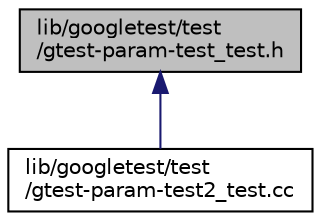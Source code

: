 digraph "lib/googletest/test/gtest-param-test_test.h"
{
 // INTERACTIVE_SVG=YES
 // LATEX_PDF_SIZE
  bgcolor="transparent";
  edge [fontname="Helvetica",fontsize="10",labelfontname="Helvetica",labelfontsize="10"];
  node [fontname="Helvetica",fontsize="10",shape=record];
  Node1 [label="lib/googletest/test\l/gtest-param-test_test.h",height=0.2,width=0.4,color="black", fillcolor="grey75", style="filled", fontcolor="black",tooltip=" "];
  Node1 -> Node2 [dir="back",color="midnightblue",fontsize="10",style="solid",fontname="Helvetica"];
  Node2 [label="lib/googletest/test\l/gtest-param-test2_test.cc",height=0.2,width=0.4,color="black",URL="$d1/d1a/gtest-param-test2__test_8cc.html",tooltip=" "];
}
